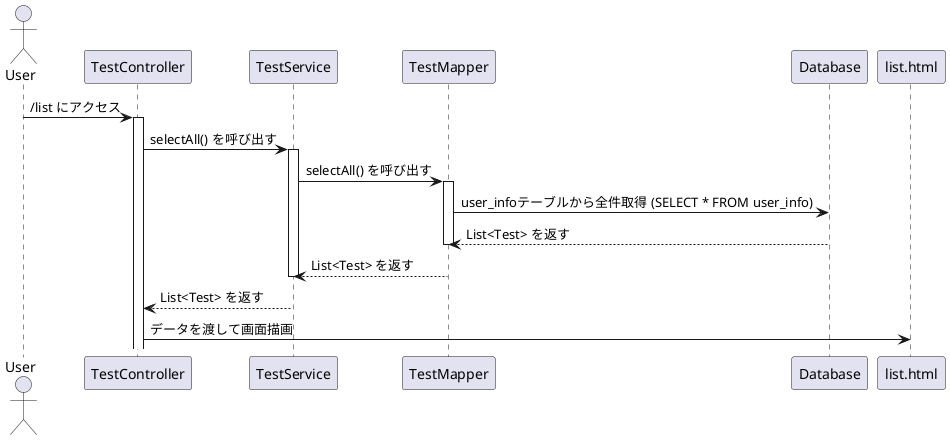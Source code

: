 @startuml seqMap

actor User

User -> TestController : /list にアクセス
activate TestController

TestController -> TestService : selectAll() を呼び出す
activate TestService

TestService -> TestMapper : selectAll() を呼び出す
activate TestMapper

TestMapper -> Database : user_infoテーブルから全件取得 (SELECT * FROM user_info)
Database --> TestMapper : List<Test> を返す
deactivate TestMapper

TestMapper --> TestService : List<Test> を返す
deactivate TestService

TestService --> TestController : List<Test> を返す

TestController -> list.html : データを渡して画面描画

@enduml